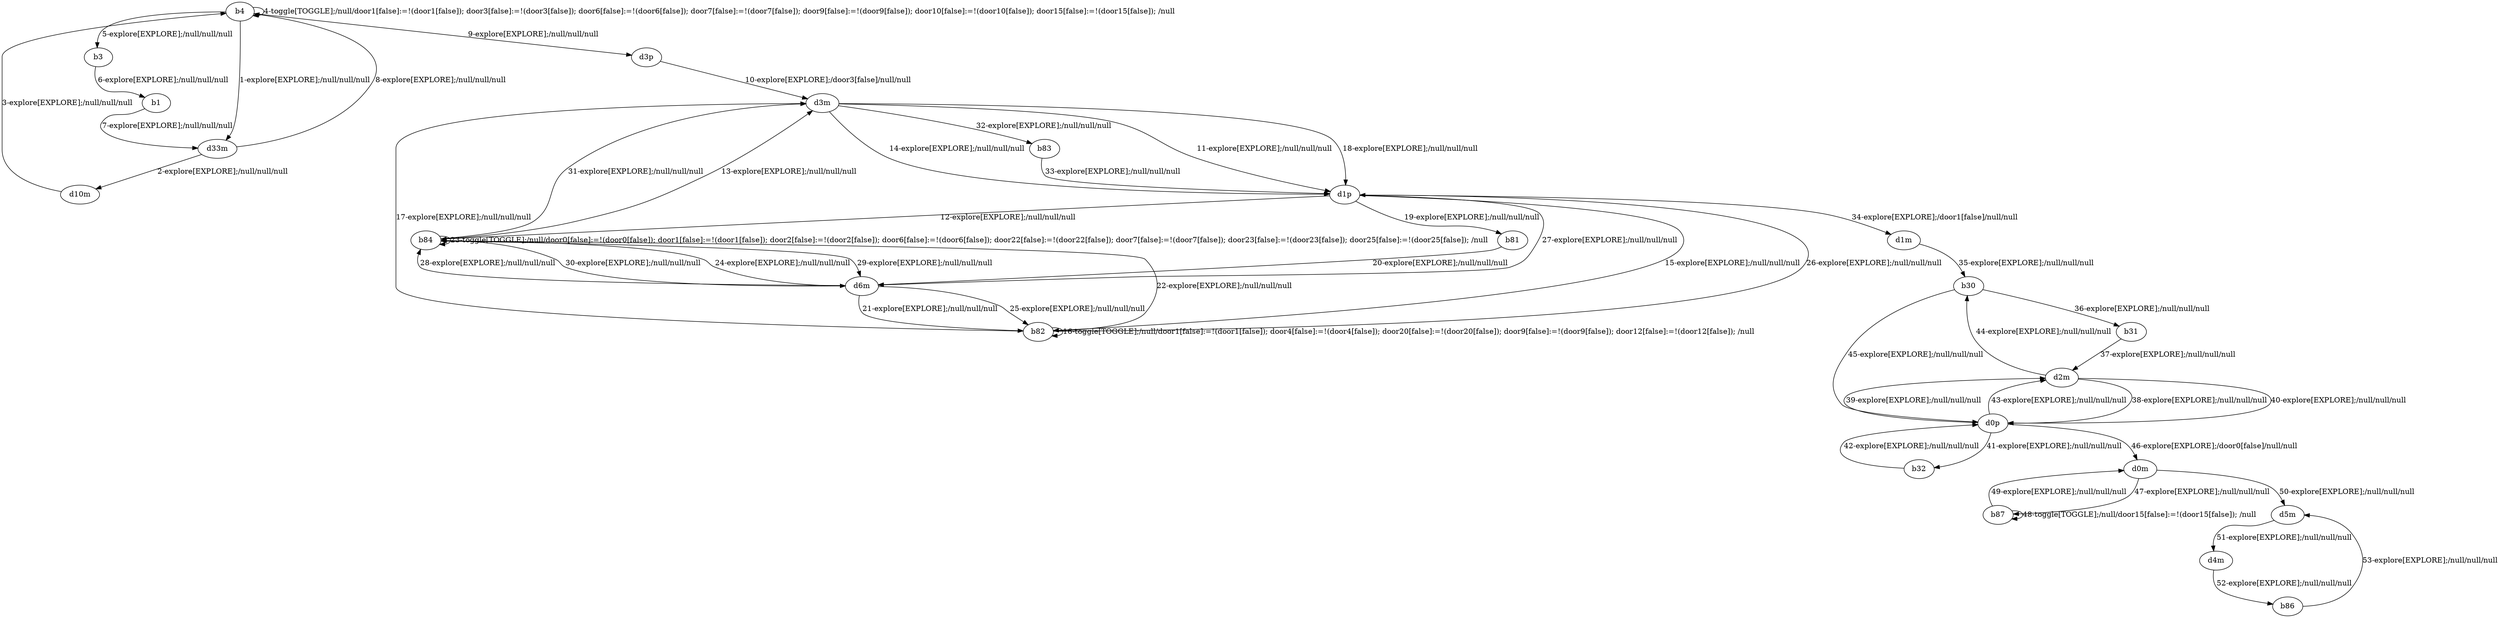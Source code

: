 # Total number of goals covered by this test: 2
# d4m --> b86
# b86 --> d5m

digraph g {
"b4" -> "d33m" [label = "1-explore[EXPLORE];/null/null/null"];
"d33m" -> "d10m" [label = "2-explore[EXPLORE];/null/null/null"];
"d10m" -> "b4" [label = "3-explore[EXPLORE];/null/null/null"];
"b4" -> "b4" [label = "4-toggle[TOGGLE];/null/door1[false]:=!(door1[false]); door3[false]:=!(door3[false]); door6[false]:=!(door6[false]); door7[false]:=!(door7[false]); door9[false]:=!(door9[false]); door10[false]:=!(door10[false]); door15[false]:=!(door15[false]); /null"];
"b4" -> "b3" [label = "5-explore[EXPLORE];/null/null/null"];
"b3" -> "b1" [label = "6-explore[EXPLORE];/null/null/null"];
"b1" -> "d33m" [label = "7-explore[EXPLORE];/null/null/null"];
"d33m" -> "b4" [label = "8-explore[EXPLORE];/null/null/null"];
"b4" -> "d3p" [label = "9-explore[EXPLORE];/null/null/null"];
"d3p" -> "d3m" [label = "10-explore[EXPLORE];/door3[false]/null/null"];
"d3m" -> "d1p" [label = "11-explore[EXPLORE];/null/null/null"];
"d1p" -> "b84" [label = "12-explore[EXPLORE];/null/null/null"];
"b84" -> "d3m" [label = "13-explore[EXPLORE];/null/null/null"];
"d3m" -> "d1p" [label = "14-explore[EXPLORE];/null/null/null"];
"d1p" -> "b82" [label = "15-explore[EXPLORE];/null/null/null"];
"b82" -> "b82" [label = "16-toggle[TOGGLE];/null/door1[false]:=!(door1[false]); door4[false]:=!(door4[false]); door20[false]:=!(door20[false]); door9[false]:=!(door9[false]); door12[false]:=!(door12[false]); /null"];
"b82" -> "d3m" [label = "17-explore[EXPLORE];/null/null/null"];
"d3m" -> "d1p" [label = "18-explore[EXPLORE];/null/null/null"];
"d1p" -> "b81" [label = "19-explore[EXPLORE];/null/null/null"];
"b81" -> "d6m" [label = "20-explore[EXPLORE];/null/null/null"];
"d6m" -> "b82" [label = "21-explore[EXPLORE];/null/null/null"];
"b82" -> "b84" [label = "22-explore[EXPLORE];/null/null/null"];
"b84" -> "b84" [label = "23-toggle[TOGGLE];/null/door0[false]:=!(door0[false]); door1[false]:=!(door1[false]); door2[false]:=!(door2[false]); door6[false]:=!(door6[false]); door22[false]:=!(door22[false]); door7[false]:=!(door7[false]); door23[false]:=!(door23[false]); door25[false]:=!(door25[false]); /null"];
"b84" -> "d6m" [label = "24-explore[EXPLORE];/null/null/null"];
"d6m" -> "b82" [label = "25-explore[EXPLORE];/null/null/null"];
"b82" -> "d1p" [label = "26-explore[EXPLORE];/null/null/null"];
"d1p" -> "d6m" [label = "27-explore[EXPLORE];/null/null/null"];
"d6m" -> "b84" [label = "28-explore[EXPLORE];/null/null/null"];
"b84" -> "d6m" [label = "29-explore[EXPLORE];/null/null/null"];
"d6m" -> "b84" [label = "30-explore[EXPLORE];/null/null/null"];
"b84" -> "d3m" [label = "31-explore[EXPLORE];/null/null/null"];
"d3m" -> "b83" [label = "32-explore[EXPLORE];/null/null/null"];
"b83" -> "d1p" [label = "33-explore[EXPLORE];/null/null/null"];
"d1p" -> "d1m" [label = "34-explore[EXPLORE];/door1[false]/null/null"];
"d1m" -> "b30" [label = "35-explore[EXPLORE];/null/null/null"];
"b30" -> "b31" [label = "36-explore[EXPLORE];/null/null/null"];
"b31" -> "d2m" [label = "37-explore[EXPLORE];/null/null/null"];
"d2m" -> "d0p" [label = "38-explore[EXPLORE];/null/null/null"];
"d0p" -> "d2m" [label = "39-explore[EXPLORE];/null/null/null"];
"d2m" -> "d0p" [label = "40-explore[EXPLORE];/null/null/null"];
"d0p" -> "b32" [label = "41-explore[EXPLORE];/null/null/null"];
"b32" -> "d0p" [label = "42-explore[EXPLORE];/null/null/null"];
"d0p" -> "d2m" [label = "43-explore[EXPLORE];/null/null/null"];
"d2m" -> "b30" [label = "44-explore[EXPLORE];/null/null/null"];
"b30" -> "d0p" [label = "45-explore[EXPLORE];/null/null/null"];
"d0p" -> "d0m" [label = "46-explore[EXPLORE];/door0[false]/null/null"];
"d0m" -> "b87" [label = "47-explore[EXPLORE];/null/null/null"];
"b87" -> "b87" [label = "48-toggle[TOGGLE];/null/door15[false]:=!(door15[false]); /null"];
"b87" -> "d0m" [label = "49-explore[EXPLORE];/null/null/null"];
"d0m" -> "d5m" [label = "50-explore[EXPLORE];/null/null/null"];
"d5m" -> "d4m" [label = "51-explore[EXPLORE];/null/null/null"];
"d4m" -> "b86" [label = "52-explore[EXPLORE];/null/null/null"];
"b86" -> "d5m" [label = "53-explore[EXPLORE];/null/null/null"];
}